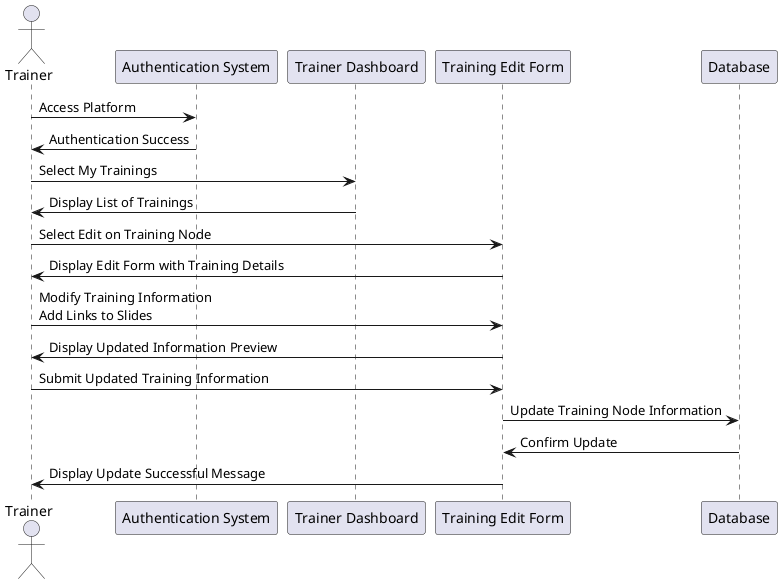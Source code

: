 @startuml
actor Trainer
participant "Authentication System" as Auth
participant "Trainer Dashboard" as Dashboard
participant "Training Edit Form" as EditForm
participant "Database" as DB

Trainer -> Auth: Access Platform
Auth -> Trainer: Authentication Success

Trainer -> Dashboard: Select My Trainings
Dashboard -> Trainer: Display List of Trainings

Trainer -> EditForm: Select Edit on Training Node
EditForm -> Trainer: Display Edit Form with Training Details

Trainer -> EditForm: Modify Training Information\nAdd Links to Slides
EditForm -> Trainer: Display Updated Information Preview

Trainer -> EditForm: Submit Updated Training Information
EditForm -> DB: Update Training Node Information
DB -> EditForm: Confirm Update
EditForm -> Trainer: Display Update Successful Message

@enduml
